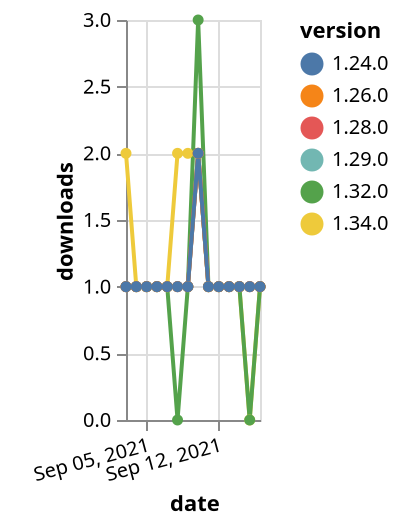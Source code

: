 {"$schema": "https://vega.github.io/schema/vega-lite/v5.json", "description": "A simple bar chart with embedded data.", "data": {"values": [{"date": "2021-09-03", "total": 171, "delta": 1, "version": "1.29.0"}, {"date": "2021-09-04", "total": 172, "delta": 1, "version": "1.29.0"}, {"date": "2021-09-05", "total": 173, "delta": 1, "version": "1.29.0"}, {"date": "2021-09-06", "total": 174, "delta": 1, "version": "1.29.0"}, {"date": "2021-09-07", "total": 175, "delta": 1, "version": "1.29.0"}, {"date": "2021-09-08", "total": 176, "delta": 1, "version": "1.29.0"}, {"date": "2021-09-09", "total": 177, "delta": 1, "version": "1.29.0"}, {"date": "2021-09-10", "total": 179, "delta": 2, "version": "1.29.0"}, {"date": "2021-09-11", "total": 180, "delta": 1, "version": "1.29.0"}, {"date": "2021-09-12", "total": 181, "delta": 1, "version": "1.29.0"}, {"date": "2021-09-13", "total": 182, "delta": 1, "version": "1.29.0"}, {"date": "2021-09-14", "total": 183, "delta": 1, "version": "1.29.0"}, {"date": "2021-09-15", "total": 184, "delta": 1, "version": "1.29.0"}, {"date": "2021-09-16", "total": 185, "delta": 1, "version": "1.29.0"}, {"date": "2021-09-03", "total": 128, "delta": 2, "version": "1.34.0"}, {"date": "2021-09-04", "total": 129, "delta": 1, "version": "1.34.0"}, {"date": "2021-09-05", "total": 130, "delta": 1, "version": "1.34.0"}, {"date": "2021-09-06", "total": 131, "delta": 1, "version": "1.34.0"}, {"date": "2021-09-07", "total": 132, "delta": 1, "version": "1.34.0"}, {"date": "2021-09-08", "total": 134, "delta": 2, "version": "1.34.0"}, {"date": "2021-09-09", "total": 136, "delta": 2, "version": "1.34.0"}, {"date": "2021-09-10", "total": 138, "delta": 2, "version": "1.34.0"}, {"date": "2021-09-11", "total": 139, "delta": 1, "version": "1.34.0"}, {"date": "2021-09-12", "total": 140, "delta": 1, "version": "1.34.0"}, {"date": "2021-09-13", "total": 141, "delta": 1, "version": "1.34.0"}, {"date": "2021-09-14", "total": 142, "delta": 1, "version": "1.34.0"}, {"date": "2021-09-15", "total": 142, "delta": 0, "version": "1.34.0"}, {"date": "2021-09-16", "total": 143, "delta": 1, "version": "1.34.0"}, {"date": "2021-09-03", "total": 189, "delta": 1, "version": "1.32.0"}, {"date": "2021-09-04", "total": 190, "delta": 1, "version": "1.32.0"}, {"date": "2021-09-05", "total": 191, "delta": 1, "version": "1.32.0"}, {"date": "2021-09-06", "total": 192, "delta": 1, "version": "1.32.0"}, {"date": "2021-09-07", "total": 193, "delta": 1, "version": "1.32.0"}, {"date": "2021-09-08", "total": 193, "delta": 0, "version": "1.32.0"}, {"date": "2021-09-09", "total": 194, "delta": 1, "version": "1.32.0"}, {"date": "2021-09-10", "total": 197, "delta": 3, "version": "1.32.0"}, {"date": "2021-09-11", "total": 198, "delta": 1, "version": "1.32.0"}, {"date": "2021-09-12", "total": 199, "delta": 1, "version": "1.32.0"}, {"date": "2021-09-13", "total": 200, "delta": 1, "version": "1.32.0"}, {"date": "2021-09-14", "total": 201, "delta": 1, "version": "1.32.0"}, {"date": "2021-09-15", "total": 201, "delta": 0, "version": "1.32.0"}, {"date": "2021-09-16", "total": 202, "delta": 1, "version": "1.32.0"}, {"date": "2021-09-03", "total": 187, "delta": 1, "version": "1.28.0"}, {"date": "2021-09-04", "total": 188, "delta": 1, "version": "1.28.0"}, {"date": "2021-09-05", "total": 189, "delta": 1, "version": "1.28.0"}, {"date": "2021-09-06", "total": 190, "delta": 1, "version": "1.28.0"}, {"date": "2021-09-07", "total": 191, "delta": 1, "version": "1.28.0"}, {"date": "2021-09-08", "total": 192, "delta": 1, "version": "1.28.0"}, {"date": "2021-09-09", "total": 193, "delta": 1, "version": "1.28.0"}, {"date": "2021-09-10", "total": 195, "delta": 2, "version": "1.28.0"}, {"date": "2021-09-11", "total": 196, "delta": 1, "version": "1.28.0"}, {"date": "2021-09-12", "total": 197, "delta": 1, "version": "1.28.0"}, {"date": "2021-09-13", "total": 198, "delta": 1, "version": "1.28.0"}, {"date": "2021-09-14", "total": 199, "delta": 1, "version": "1.28.0"}, {"date": "2021-09-15", "total": 200, "delta": 1, "version": "1.28.0"}, {"date": "2021-09-16", "total": 201, "delta": 1, "version": "1.28.0"}, {"date": "2021-09-03", "total": 203, "delta": 1, "version": "1.26.0"}, {"date": "2021-09-04", "total": 204, "delta": 1, "version": "1.26.0"}, {"date": "2021-09-05", "total": 205, "delta": 1, "version": "1.26.0"}, {"date": "2021-09-06", "total": 206, "delta": 1, "version": "1.26.0"}, {"date": "2021-09-07", "total": 207, "delta": 1, "version": "1.26.0"}, {"date": "2021-09-08", "total": 208, "delta": 1, "version": "1.26.0"}, {"date": "2021-09-09", "total": 209, "delta": 1, "version": "1.26.0"}, {"date": "2021-09-10", "total": 211, "delta": 2, "version": "1.26.0"}, {"date": "2021-09-11", "total": 212, "delta": 1, "version": "1.26.0"}, {"date": "2021-09-12", "total": 213, "delta": 1, "version": "1.26.0"}, {"date": "2021-09-13", "total": 214, "delta": 1, "version": "1.26.0"}, {"date": "2021-09-14", "total": 215, "delta": 1, "version": "1.26.0"}, {"date": "2021-09-15", "total": 216, "delta": 1, "version": "1.26.0"}, {"date": "2021-09-16", "total": 217, "delta": 1, "version": "1.26.0"}, {"date": "2021-09-03", "total": 245, "delta": 1, "version": "1.24.0"}, {"date": "2021-09-04", "total": 246, "delta": 1, "version": "1.24.0"}, {"date": "2021-09-05", "total": 247, "delta": 1, "version": "1.24.0"}, {"date": "2021-09-06", "total": 248, "delta": 1, "version": "1.24.0"}, {"date": "2021-09-07", "total": 249, "delta": 1, "version": "1.24.0"}, {"date": "2021-09-08", "total": 250, "delta": 1, "version": "1.24.0"}, {"date": "2021-09-09", "total": 251, "delta": 1, "version": "1.24.0"}, {"date": "2021-09-10", "total": 253, "delta": 2, "version": "1.24.0"}, {"date": "2021-09-11", "total": 254, "delta": 1, "version": "1.24.0"}, {"date": "2021-09-12", "total": 255, "delta": 1, "version": "1.24.0"}, {"date": "2021-09-13", "total": 256, "delta": 1, "version": "1.24.0"}, {"date": "2021-09-14", "total": 257, "delta": 1, "version": "1.24.0"}, {"date": "2021-09-15", "total": 258, "delta": 1, "version": "1.24.0"}, {"date": "2021-09-16", "total": 259, "delta": 1, "version": "1.24.0"}]}, "width": "container", "mark": {"type": "line", "point": {"filled": true}}, "encoding": {"x": {"field": "date", "type": "temporal", "timeUnit": "yearmonthdate", "title": "date", "axis": {"labelAngle": -15}}, "y": {"field": "delta", "type": "quantitative", "title": "downloads"}, "color": {"field": "version", "type": "nominal"}, "tooltip": {"field": "delta"}}}